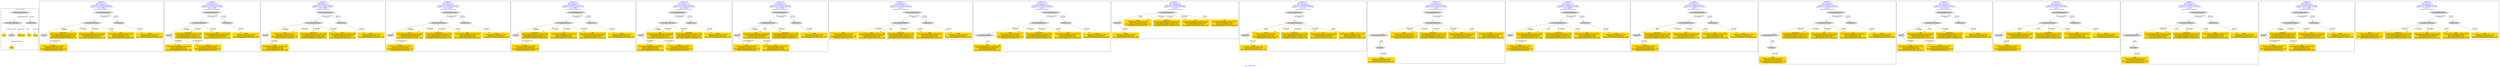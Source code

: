 digraph n0 {
fontcolor="blue"
remincross="true"
label="s16-s-hammer.xml"
subgraph cluster_0 {
label="1-correct model"
n2[style="filled",color="white",fillcolor="lightgray",label="CulturalHeritageObject1"];
n3[shape="plaintext",style="filled",fillcolor="gold",label="year"];
n4[style="filled",color="white",fillcolor="lightgray",label="Person1"];
n5[shape="plaintext",style="filled",fillcolor="gold",label="description"];
n6[shape="plaintext",style="filled",fillcolor="gold",label="title"];
n7[shape="plaintext",style="filled",fillcolor="gold",label="artist"];
n8[style="filled",color="white",fillcolor="lightgray",label="EuropeanaAggregation1"];
n9[style="filled",color="white",fillcolor="lightgray",label="WebResource1"];
n10[shape="plaintext",style="filled",fillcolor="gold",label="image"];
}
subgraph cluster_1 {
label="candidate 0\nlink coherence:1.0\nnode coherence:1.0\nconfidence:0.5282610560645083\nmapping score:0.5760870186881694\ncost:7.99998\n-precision:0.75-recall:0.75"
n12[style="filled",color="white",fillcolor="lightgray",label="CulturalHeritageObject1"];
n13[style="filled",color="white",fillcolor="lightgray",label="Person1"];
n14[style="filled",color="white",fillcolor="lightgray",label="EuropeanaAggregation1"];
n15[style="filled",color="white",fillcolor="lightgray",label="WebResource1"];
n16[shape="plaintext",style="filled",fillcolor="gold",label="description\n[CulturalHeritageObject,provenance,0.738]\n[CulturalHeritageObject,extent,0.112]\n[CulturalHeritageObject,medium,0.077]\n[CulturalHeritageObject,description,0.073]"];
n17[shape="plaintext",style="filled",fillcolor="gold",label="artist\n[Person,nameOfThePerson,0.398]\n[Document,classLink,0.286]\n[CulturalHeritageObject,provenance,0.174]\n[WebResource,classLink,0.143]"];
n18[shape="plaintext",style="filled",fillcolor="gold",label="title\n[CulturalHeritageObject,description,0.388]\n[CulturalHeritageObject,title,0.289]\n[Document,classLink,0.208]\n[CulturalHeritageObject,provenance,0.116]"];
n19[shape="plaintext",style="filled",fillcolor="gold",label="year\n[CulturalHeritageObject,created,0.384]\n[Person,dateOfBirth,0.355]\n[Person,dateOfDeath,0.169]\n[CulturalHeritageObject,provenance,0.092]"];
n20[shape="plaintext",style="filled",fillcolor="gold",label="image\n[WebResource,classLink,0.734]\n[Document,classLink,0.223]\n[CulturalHeritageObject,description,0.043]"];
}
subgraph cluster_2 {
label="candidate 1\nlink coherence:1.0\nnode coherence:1.0\nconfidence:0.5224147761054005\nmapping score:0.5741382587018001\ncost:7.99998\n-precision:0.62-recall:0.62"
n22[style="filled",color="white",fillcolor="lightgray",label="CulturalHeritageObject1"];
n23[style="filled",color="white",fillcolor="lightgray",label="Person1"];
n24[style="filled",color="white",fillcolor="lightgray",label="EuropeanaAggregation1"];
n25[style="filled",color="white",fillcolor="lightgray",label="WebResource1"];
n26[shape="plaintext",style="filled",fillcolor="gold",label="year\n[CulturalHeritageObject,created,0.384]\n[Person,dateOfBirth,0.355]\n[Person,dateOfDeath,0.169]\n[CulturalHeritageObject,provenance,0.092]"];
n27[shape="plaintext",style="filled",fillcolor="gold",label="description\n[CulturalHeritageObject,provenance,0.738]\n[CulturalHeritageObject,extent,0.112]\n[CulturalHeritageObject,medium,0.077]\n[CulturalHeritageObject,description,0.073]"];
n28[shape="plaintext",style="filled",fillcolor="gold",label="artist\n[Person,nameOfThePerson,0.398]\n[Document,classLink,0.286]\n[CulturalHeritageObject,provenance,0.174]\n[WebResource,classLink,0.143]"];
n29[shape="plaintext",style="filled",fillcolor="gold",label="title\n[CulturalHeritageObject,description,0.388]\n[CulturalHeritageObject,title,0.289]\n[Document,classLink,0.208]\n[CulturalHeritageObject,provenance,0.116]"];
n30[shape="plaintext",style="filled",fillcolor="gold",label="image\n[WebResource,classLink,0.734]\n[Document,classLink,0.223]\n[CulturalHeritageObject,description,0.043]"];
}
subgraph cluster_3 {
label="candidate 10\nlink coherence:1.0\nnode coherence:1.0\nconfidence:0.4776035413821389\nmapping score:0.559201180460713\ncost:7.99998\n-precision:0.5-recall:0.5"
n32[style="filled",color="white",fillcolor="lightgray",label="CulturalHeritageObject1"];
n33[style="filled",color="white",fillcolor="lightgray",label="Person1"];
n34[style="filled",color="white",fillcolor="lightgray",label="EuropeanaAggregation1"];
n35[style="filled",color="white",fillcolor="lightgray",label="WebResource1"];
n36[shape="plaintext",style="filled",fillcolor="gold",label="artist\n[Person,nameOfThePerson,0.398]\n[Document,classLink,0.286]\n[CulturalHeritageObject,provenance,0.174]\n[WebResource,classLink,0.143]"];
n37[shape="plaintext",style="filled",fillcolor="gold",label="year\n[CulturalHeritageObject,created,0.384]\n[Person,dateOfBirth,0.355]\n[Person,dateOfDeath,0.169]\n[CulturalHeritageObject,provenance,0.092]"];
n38[shape="plaintext",style="filled",fillcolor="gold",label="description\n[CulturalHeritageObject,provenance,0.738]\n[CulturalHeritageObject,extent,0.112]\n[CulturalHeritageObject,medium,0.077]\n[CulturalHeritageObject,description,0.073]"];
n39[shape="plaintext",style="filled",fillcolor="gold",label="title\n[CulturalHeritageObject,description,0.388]\n[CulturalHeritageObject,title,0.289]\n[Document,classLink,0.208]\n[CulturalHeritageObject,provenance,0.116]"];
n40[shape="plaintext",style="filled",fillcolor="gold",label="image\n[WebResource,classLink,0.734]\n[Document,classLink,0.223]\n[CulturalHeritageObject,description,0.043]"];
}
subgraph cluster_4 {
label="candidate 11\nlink coherence:1.0\nnode coherence:1.0\nconfidence:0.47386742631319523\nmapping score:0.5579558087710651\ncost:7.99998\n-precision:0.75-recall:0.75"
n42[style="filled",color="white",fillcolor="lightgray",label="CulturalHeritageObject1"];
n43[style="filled",color="white",fillcolor="lightgray",label="Person1"];
n44[style="filled",color="white",fillcolor="lightgray",label="EuropeanaAggregation1"];
n45[style="filled",color="white",fillcolor="lightgray",label="WebResource1"];
n46[shape="plaintext",style="filled",fillcolor="gold",label="title\n[CulturalHeritageObject,description,0.388]\n[CulturalHeritageObject,title,0.289]\n[Document,classLink,0.208]\n[CulturalHeritageObject,provenance,0.116]"];
n47[shape="plaintext",style="filled",fillcolor="gold",label="description\n[CulturalHeritageObject,provenance,0.738]\n[CulturalHeritageObject,extent,0.112]\n[CulturalHeritageObject,medium,0.077]\n[CulturalHeritageObject,description,0.073]"];
n48[shape="plaintext",style="filled",fillcolor="gold",label="artist\n[Person,nameOfThePerson,0.398]\n[Document,classLink,0.286]\n[CulturalHeritageObject,provenance,0.174]\n[WebResource,classLink,0.143]"];
n49[shape="plaintext",style="filled",fillcolor="gold",label="year\n[CulturalHeritageObject,created,0.384]\n[Person,dateOfBirth,0.355]\n[Person,dateOfDeath,0.169]\n[CulturalHeritageObject,provenance,0.092]"];
n50[shape="plaintext",style="filled",fillcolor="gold",label="image\n[WebResource,classLink,0.734]\n[Document,classLink,0.223]\n[CulturalHeritageObject,description,0.043]"];
}
subgraph cluster_5 {
label="candidate 12\nlink coherence:1.0\nnode coherence:1.0\nconfidence:0.46998798714537315\nmapping score:0.5566626623817911\ncost:7.99998\n-precision:0.62-recall:0.62"
n52[style="filled",color="white",fillcolor="lightgray",label="CulturalHeritageObject1"];
n53[style="filled",color="white",fillcolor="lightgray",label="Person1"];
n54[style="filled",color="white",fillcolor="lightgray",label="EuropeanaAggregation1"];
n55[style="filled",color="white",fillcolor="lightgray",label="WebResource1"];
n56[shape="plaintext",style="filled",fillcolor="gold",label="description\n[CulturalHeritageObject,provenance,0.738]\n[CulturalHeritageObject,extent,0.112]\n[CulturalHeritageObject,medium,0.077]\n[CulturalHeritageObject,description,0.073]"];
n57[shape="plaintext",style="filled",fillcolor="gold",label="year\n[CulturalHeritageObject,created,0.384]\n[Person,dateOfBirth,0.355]\n[Person,dateOfDeath,0.169]\n[CulturalHeritageObject,provenance,0.092]"];
n58[shape="plaintext",style="filled",fillcolor="gold",label="artist\n[Person,nameOfThePerson,0.398]\n[Document,classLink,0.286]\n[CulturalHeritageObject,provenance,0.174]\n[WebResource,classLink,0.143]"];
n59[shape="plaintext",style="filled",fillcolor="gold",label="title\n[CulturalHeritageObject,description,0.388]\n[CulturalHeritageObject,title,0.289]\n[Document,classLink,0.208]\n[CulturalHeritageObject,provenance,0.116]"];
n60[shape="plaintext",style="filled",fillcolor="gold",label="image\n[WebResource,classLink,0.734]\n[Document,classLink,0.223]\n[CulturalHeritageObject,description,0.043]"];
}
subgraph cluster_6 {
label="candidate 13\nlink coherence:1.0\nnode coherence:1.0\nconfidence:0.4680211463540875\nmapping score:0.5560070487846959\ncost:7.99998\n-precision:0.62-recall:0.62"
n62[style="filled",color="white",fillcolor="lightgray",label="CulturalHeritageObject1"];
n63[style="filled",color="white",fillcolor="lightgray",label="Person1"];
n64[style="filled",color="white",fillcolor="lightgray",label="EuropeanaAggregation1"];
n65[style="filled",color="white",fillcolor="lightgray",label="WebResource1"];
n66[shape="plaintext",style="filled",fillcolor="gold",label="title\n[CulturalHeritageObject,description,0.388]\n[CulturalHeritageObject,title,0.289]\n[Document,classLink,0.208]\n[CulturalHeritageObject,provenance,0.116]"];
n67[shape="plaintext",style="filled",fillcolor="gold",label="year\n[CulturalHeritageObject,created,0.384]\n[Person,dateOfBirth,0.355]\n[Person,dateOfDeath,0.169]\n[CulturalHeritageObject,provenance,0.092]"];
n68[shape="plaintext",style="filled",fillcolor="gold",label="description\n[CulturalHeritageObject,provenance,0.738]\n[CulturalHeritageObject,extent,0.112]\n[CulturalHeritageObject,medium,0.077]\n[CulturalHeritageObject,description,0.073]"];
n69[shape="plaintext",style="filled",fillcolor="gold",label="artist\n[Person,nameOfThePerson,0.398]\n[Document,classLink,0.286]\n[CulturalHeritageObject,provenance,0.174]\n[WebResource,classLink,0.143]"];
n70[shape="plaintext",style="filled",fillcolor="gold",label="image\n[WebResource,classLink,0.734]\n[Document,classLink,0.223]\n[CulturalHeritageObject,description,0.043]"];
}
subgraph cluster_7 {
label="candidate 14\nlink coherence:1.0\nnode coherence:1.0\nconfidence:0.46550281766330837\nmapping score:0.5551676058877695\ncost:7.99998\n-precision:0.75-recall:0.75"
n72[style="filled",color="white",fillcolor="lightgray",label="CulturalHeritageObject1"];
n73[style="filled",color="white",fillcolor="lightgray",label="Person1"];
n74[style="filled",color="white",fillcolor="lightgray",label="EuropeanaAggregation1"];
n75[style="filled",color="white",fillcolor="lightgray",label="WebResource1"];
n76[shape="plaintext",style="filled",fillcolor="gold",label="title\n[CulturalHeritageObject,description,0.388]\n[CulturalHeritageObject,title,0.289]\n[Document,classLink,0.208]\n[CulturalHeritageObject,provenance,0.116]"];
n77[shape="plaintext",style="filled",fillcolor="gold",label="description\n[CulturalHeritageObject,provenance,0.738]\n[CulturalHeritageObject,extent,0.112]\n[CulturalHeritageObject,medium,0.077]\n[CulturalHeritageObject,description,0.073]"];
n78[shape="plaintext",style="filled",fillcolor="gold",label="artist\n[Person,nameOfThePerson,0.398]\n[Document,classLink,0.286]\n[CulturalHeritageObject,provenance,0.174]\n[WebResource,classLink,0.143]"];
n79[shape="plaintext",style="filled",fillcolor="gold",label="year\n[CulturalHeritageObject,created,0.384]\n[Person,dateOfBirth,0.355]\n[Person,dateOfDeath,0.169]\n[CulturalHeritageObject,provenance,0.092]"];
n80[shape="plaintext",style="filled",fillcolor="gold",label="image\n[WebResource,classLink,0.734]\n[Document,classLink,0.223]\n[CulturalHeritageObject,description,0.043]"];
}
subgraph cluster_8 {
label="candidate 15\nlink coherence:1.0\nnode coherence:1.0\nconfidence:0.4636542927445572\nmapping score:0.5878847642481858\ncost:7.0\n-precision:0.71-recall:0.62"
n82[style="filled",color="white",fillcolor="lightgray",label="EuropeanaAggregation1"];
n83[style="filled",color="white",fillcolor="lightgray",label="CulturalHeritageObject1"];
n84[style="filled",color="white",fillcolor="lightgray",label="WebResource1"];
n85[shape="plaintext",style="filled",fillcolor="gold",label="artist\n[Person,nameOfThePerson,0.398]\n[Document,classLink,0.286]\n[CulturalHeritageObject,provenance,0.174]\n[WebResource,classLink,0.143]"];
n86[shape="plaintext",style="filled",fillcolor="gold",label="title\n[CulturalHeritageObject,description,0.388]\n[CulturalHeritageObject,title,0.289]\n[Document,classLink,0.208]\n[CulturalHeritageObject,provenance,0.116]"];
n87[shape="plaintext",style="filled",fillcolor="gold",label="description\n[CulturalHeritageObject,provenance,0.738]\n[CulturalHeritageObject,extent,0.112]\n[CulturalHeritageObject,medium,0.077]\n[CulturalHeritageObject,description,0.073]"];
n88[shape="plaintext",style="filled",fillcolor="gold",label="year\n[CulturalHeritageObject,created,0.384]\n[Person,dateOfBirth,0.355]\n[Person,dateOfDeath,0.169]\n[CulturalHeritageObject,provenance,0.092]"];
n89[shape="plaintext",style="filled",fillcolor="gold",label="image\n[WebResource,classLink,0.734]\n[Document,classLink,0.223]\n[CulturalHeritageObject,description,0.043]"];
}
subgraph cluster_9 {
label="candidate 16\nlink coherence:1.0\nnode coherence:1.0\nconfidence:0.4636542927445572\nmapping score:0.5545514309148524\ncost:8.0\n-precision:0.5-recall:0.5"
n91[style="filled",color="white",fillcolor="lightgray",label="CulturalHeritageObject1"];
n92[style="filled",color="white",fillcolor="lightgray",label="CulturalHeritageObject2"];
n93[style="filled",color="white",fillcolor="lightgray",label="EuropeanaAggregation1"];
n94[style="filled",color="white",fillcolor="lightgray",label="WebResource1"];
n95[shape="plaintext",style="filled",fillcolor="gold",label="artist\n[Person,nameOfThePerson,0.398]\n[Document,classLink,0.286]\n[CulturalHeritageObject,provenance,0.174]\n[WebResource,classLink,0.143]"];
n96[shape="plaintext",style="filled",fillcolor="gold",label="description\n[CulturalHeritageObject,provenance,0.738]\n[CulturalHeritageObject,extent,0.112]\n[CulturalHeritageObject,medium,0.077]\n[CulturalHeritageObject,description,0.073]"];
n97[shape="plaintext",style="filled",fillcolor="gold",label="year\n[CulturalHeritageObject,created,0.384]\n[Person,dateOfBirth,0.355]\n[Person,dateOfDeath,0.169]\n[CulturalHeritageObject,provenance,0.092]"];
n98[shape="plaintext",style="filled",fillcolor="gold",label="image\n[WebResource,classLink,0.734]\n[Document,classLink,0.223]\n[CulturalHeritageObject,description,0.043]"];
n99[shape="plaintext",style="filled",fillcolor="gold",label="title\n[CulturalHeritageObject,description,0.388]\n[CulturalHeritageObject,title,0.289]\n[Document,classLink,0.208]\n[CulturalHeritageObject,provenance,0.116]"];
}
subgraph cluster_10 {
label="candidate 17\nlink coherence:1.0\nnode coherence:1.0\nconfidence:0.38135826289551467\nmapping score:0.5604527542985049\ncost:6.0\n-precision:0.17-recall:0.12"
n101[style="filled",color="white",fillcolor="lightgray",label="CulturalHeritageObject1"];
n102[style="filled",color="white",fillcolor="lightgray",label="Document1"];
n103[shape="plaintext",style="filled",fillcolor="gold",label="artist\n[Person,nameOfThePerson,0.398]\n[Document,classLink,0.286]\n[CulturalHeritageObject,provenance,0.174]\n[WebResource,classLink,0.143]"];
n104[shape="plaintext",style="filled",fillcolor="gold",label="image\n[WebResource,classLink,0.734]\n[Document,classLink,0.223]\n[CulturalHeritageObject,description,0.043]"];
n105[shape="plaintext",style="filled",fillcolor="gold",label="description\n[CulturalHeritageObject,provenance,0.738]\n[CulturalHeritageObject,extent,0.112]\n[CulturalHeritageObject,medium,0.077]\n[CulturalHeritageObject,description,0.073]"];
n106[shape="plaintext",style="filled",fillcolor="gold",label="title\n[CulturalHeritageObject,description,0.388]\n[CulturalHeritageObject,title,0.289]\n[Document,classLink,0.208]\n[CulturalHeritageObject,provenance,0.116]"];
n107[shape="plaintext",style="filled",fillcolor="gold",label="year\n[CulturalHeritageObject,created,0.384]\n[Person,dateOfBirth,0.355]\n[Person,dateOfDeath,0.169]\n[CulturalHeritageObject,provenance,0.092]"];
}
subgraph cluster_11 {
label="candidate 18\nlink coherence:1.0\nnode coherence:1.0\nconfidence:0.38135826289551467\nmapping score:0.5604527542985049\ncost:7.0\n-precision:0.29-recall:0.25"
n109[style="filled",color="white",fillcolor="lightgray",label="CulturalHeritageObject1"];
n110[style="filled",color="white",fillcolor="lightgray",label="Document1"];
n111[style="filled",color="white",fillcolor="lightgray",label="EuropeanaAggregation1"];
n112[shape="plaintext",style="filled",fillcolor="gold",label="artist\n[Person,nameOfThePerson,0.398]\n[Document,classLink,0.286]\n[CulturalHeritageObject,provenance,0.174]\n[WebResource,classLink,0.143]"];
n113[shape="plaintext",style="filled",fillcolor="gold",label="image\n[WebResource,classLink,0.734]\n[Document,classLink,0.223]\n[CulturalHeritageObject,description,0.043]"];
n114[shape="plaintext",style="filled",fillcolor="gold",label="description\n[CulturalHeritageObject,provenance,0.738]\n[CulturalHeritageObject,extent,0.112]\n[CulturalHeritageObject,medium,0.077]\n[CulturalHeritageObject,description,0.073]"];
n115[shape="plaintext",style="filled",fillcolor="gold",label="title\n[CulturalHeritageObject,description,0.388]\n[CulturalHeritageObject,title,0.289]\n[Document,classLink,0.208]\n[CulturalHeritageObject,provenance,0.116]"];
n116[shape="plaintext",style="filled",fillcolor="gold",label="year\n[CulturalHeritageObject,created,0.384]\n[Person,dateOfBirth,0.355]\n[Person,dateOfDeath,0.169]\n[CulturalHeritageObject,provenance,0.092]"];
}
subgraph cluster_12 {
label="candidate 19\nlink coherence:1.0\nnode coherence:1.0\nconfidence:0.38135826289551467\nmapping score:0.5604527542985049\ncost:8.0\n-precision:0.25-recall:0.25"
n118[style="filled",color="white",fillcolor="lightgray",label="CulturalHeritageObject1"];
n119[style="filled",color="white",fillcolor="lightgray",label="CulturalHeritageObject2"];
n120[style="filled",color="white",fillcolor="lightgray",label="Document2"];
n121[style="filled",color="white",fillcolor="lightgray",label="EuropeanaAggregation1"];
n122[shape="plaintext",style="filled",fillcolor="gold",label="artist\n[Person,nameOfThePerson,0.398]\n[Document,classLink,0.286]\n[CulturalHeritageObject,provenance,0.174]\n[WebResource,classLink,0.143]"];
n123[shape="plaintext",style="filled",fillcolor="gold",label="description\n[CulturalHeritageObject,provenance,0.738]\n[CulturalHeritageObject,extent,0.112]\n[CulturalHeritageObject,medium,0.077]\n[CulturalHeritageObject,description,0.073]"];
n124[shape="plaintext",style="filled",fillcolor="gold",label="title\n[CulturalHeritageObject,description,0.388]\n[CulturalHeritageObject,title,0.289]\n[Document,classLink,0.208]\n[CulturalHeritageObject,provenance,0.116]"];
n125[shape="plaintext",style="filled",fillcolor="gold",label="year\n[CulturalHeritageObject,created,0.384]\n[Person,dateOfBirth,0.355]\n[Person,dateOfDeath,0.169]\n[CulturalHeritageObject,provenance,0.092]"];
n126[shape="plaintext",style="filled",fillcolor="gold",label="image\n[WebResource,classLink,0.734]\n[Document,classLink,0.223]\n[CulturalHeritageObject,description,0.043]"];
}
subgraph cluster_13 {
label="candidate 2\nlink coherence:1.0\nnode coherence:1.0\nconfidence:0.5084655274678188\nmapping score:0.5694885091559396\ncost:7.99998\n-precision:0.88-recall:0.88"
n128[style="filled",color="white",fillcolor="lightgray",label="CulturalHeritageObject1"];
n129[style="filled",color="white",fillcolor="lightgray",label="Person1"];
n130[style="filled",color="white",fillcolor="lightgray",label="EuropeanaAggregation1"];
n131[style="filled",color="white",fillcolor="lightgray",label="WebResource1"];
n132[shape="plaintext",style="filled",fillcolor="gold",label="title\n[CulturalHeritageObject,description,0.388]\n[CulturalHeritageObject,title,0.289]\n[Document,classLink,0.208]\n[CulturalHeritageObject,provenance,0.116]"];
n133[shape="plaintext",style="filled",fillcolor="gold",label="description\n[CulturalHeritageObject,provenance,0.738]\n[CulturalHeritageObject,extent,0.112]\n[CulturalHeritageObject,medium,0.077]\n[CulturalHeritageObject,description,0.073]"];
n134[shape="plaintext",style="filled",fillcolor="gold",label="artist\n[Person,nameOfThePerson,0.398]\n[Document,classLink,0.286]\n[CulturalHeritageObject,provenance,0.174]\n[WebResource,classLink,0.143]"];
n135[shape="plaintext",style="filled",fillcolor="gold",label="year\n[CulturalHeritageObject,created,0.384]\n[Person,dateOfBirth,0.355]\n[Person,dateOfDeath,0.169]\n[CulturalHeritageObject,provenance,0.092]"];
n136[shape="plaintext",style="filled",fillcolor="gold",label="image\n[WebResource,classLink,0.734]\n[Document,classLink,0.223]\n[CulturalHeritageObject,description,0.043]"];
}
subgraph cluster_14 {
label="candidate 3\nlink coherence:1.0\nnode coherence:1.0\nconfidence:0.505848277924813\nmapping score:0.5686160926416043\ncost:8.0\n-precision:0.5-recall:0.5"
n138[style="filled",color="white",fillcolor="lightgray",label="CulturalHeritageObject1"];
n139[style="filled",color="white",fillcolor="lightgray",label="Document1"];
n140[style="filled",color="white",fillcolor="lightgray",label="EuropeanaAggregation1"];
n141[style="filled",color="white",fillcolor="lightgray",label="WebResource1"];
n142[shape="plaintext",style="filled",fillcolor="gold",label="description\n[CulturalHeritageObject,provenance,0.738]\n[CulturalHeritageObject,extent,0.112]\n[CulturalHeritageObject,medium,0.077]\n[CulturalHeritageObject,description,0.073]"];
n143[shape="plaintext",style="filled",fillcolor="gold",label="artist\n[Person,nameOfThePerson,0.398]\n[Document,classLink,0.286]\n[CulturalHeritageObject,provenance,0.174]\n[WebResource,classLink,0.143]"];
n144[shape="plaintext",style="filled",fillcolor="gold",label="title\n[CulturalHeritageObject,description,0.388]\n[CulturalHeritageObject,title,0.289]\n[Document,classLink,0.208]\n[CulturalHeritageObject,provenance,0.116]"];
n145[shape="plaintext",style="filled",fillcolor="gold",label="year\n[CulturalHeritageObject,created,0.384]\n[Person,dateOfBirth,0.355]\n[Person,dateOfDeath,0.169]\n[CulturalHeritageObject,provenance,0.092]"];
n146[shape="plaintext",style="filled",fillcolor="gold",label="image\n[WebResource,classLink,0.734]\n[Document,classLink,0.223]\n[CulturalHeritageObject,description,0.043]"];
}
subgraph cluster_15 {
label="candidate 4\nlink coherence:1.0\nnode coherence:1.0\nconfidence:0.505848277924813\nmapping score:0.5686160926416043\ncost:9.0\n-precision:0.44-recall:0.5"
n148[style="filled",color="white",fillcolor="lightgray",label="CulturalHeritageObject1"];
n149[style="filled",color="white",fillcolor="lightgray",label="CulturalHeritageObject2"];
n150[style="filled",color="white",fillcolor="lightgray",label="Document2"];
n151[style="filled",color="white",fillcolor="lightgray",label="EuropeanaAggregation1"];
n152[style="filled",color="white",fillcolor="lightgray",label="WebResource1"];
n153[shape="plaintext",style="filled",fillcolor="gold",label="description\n[CulturalHeritageObject,provenance,0.738]\n[CulturalHeritageObject,extent,0.112]\n[CulturalHeritageObject,medium,0.077]\n[CulturalHeritageObject,description,0.073]"];
n154[shape="plaintext",style="filled",fillcolor="gold",label="title\n[CulturalHeritageObject,description,0.388]\n[CulturalHeritageObject,title,0.289]\n[Document,classLink,0.208]\n[CulturalHeritageObject,provenance,0.116]"];
n155[shape="plaintext",style="filled",fillcolor="gold",label="year\n[CulturalHeritageObject,created,0.384]\n[Person,dateOfBirth,0.355]\n[Person,dateOfDeath,0.169]\n[CulturalHeritageObject,provenance,0.092]"];
n156[shape="plaintext",style="filled",fillcolor="gold",label="image\n[WebResource,classLink,0.734]\n[Document,classLink,0.223]\n[CulturalHeritageObject,description,0.043]"];
n157[shape="plaintext",style="filled",fillcolor="gold",label="artist\n[Person,nameOfThePerson,0.398]\n[Document,classLink,0.286]\n[CulturalHeritageObject,provenance,0.174]\n[WebResource,classLink,0.143]"];
}
subgraph cluster_16 {
label="candidate 5\nlink coherence:1.0\nnode coherence:1.0\nconfidence:0.5026192475087111\nmapping score:0.5675397491695703\ncost:7.99998\n-precision:0.75-recall:0.75"
n159[style="filled",color="white",fillcolor="lightgray",label="CulturalHeritageObject1"];
n160[style="filled",color="white",fillcolor="lightgray",label="Person1"];
n161[style="filled",color="white",fillcolor="lightgray",label="EuropeanaAggregation1"];
n162[style="filled",color="white",fillcolor="lightgray",label="WebResource1"];
n163[shape="plaintext",style="filled",fillcolor="gold",label="year\n[CulturalHeritageObject,created,0.384]\n[Person,dateOfBirth,0.355]\n[Person,dateOfDeath,0.169]\n[CulturalHeritageObject,provenance,0.092]"];
n164[shape="plaintext",style="filled",fillcolor="gold",label="title\n[CulturalHeritageObject,description,0.388]\n[CulturalHeritageObject,title,0.289]\n[Document,classLink,0.208]\n[CulturalHeritageObject,provenance,0.116]"];
n165[shape="plaintext",style="filled",fillcolor="gold",label="description\n[CulturalHeritageObject,provenance,0.738]\n[CulturalHeritageObject,extent,0.112]\n[CulturalHeritageObject,medium,0.077]\n[CulturalHeritageObject,description,0.073]"];
n166[shape="plaintext",style="filled",fillcolor="gold",label="artist\n[Person,nameOfThePerson,0.398]\n[Document,classLink,0.286]\n[CulturalHeritageObject,provenance,0.174]\n[WebResource,classLink,0.143]"];
n167[shape="plaintext",style="filled",fillcolor="gold",label="image\n[WebResource,classLink,0.734]\n[Document,classLink,0.223]\n[CulturalHeritageObject,description,0.043]"];
}
subgraph cluster_17 {
label="candidate 6\nlink coherence:1.0\nnode coherence:1.0\nconfidence:0.4860527493281235\nmapping score:0.5620175831093744\ncost:8.0\n-precision:0.62-recall:0.62"
n169[style="filled",color="white",fillcolor="lightgray",label="CulturalHeritageObject1"];
n170[style="filled",color="white",fillcolor="lightgray",label="Document1"];
n171[style="filled",color="white",fillcolor="lightgray",label="EuropeanaAggregation1"];
n172[style="filled",color="white",fillcolor="lightgray",label="WebResource1"];
n173[shape="plaintext",style="filled",fillcolor="gold",label="title\n[CulturalHeritageObject,description,0.388]\n[CulturalHeritageObject,title,0.289]\n[Document,classLink,0.208]\n[CulturalHeritageObject,provenance,0.116]"];
n174[shape="plaintext",style="filled",fillcolor="gold",label="description\n[CulturalHeritageObject,provenance,0.738]\n[CulturalHeritageObject,extent,0.112]\n[CulturalHeritageObject,medium,0.077]\n[CulturalHeritageObject,description,0.073]"];
n175[shape="plaintext",style="filled",fillcolor="gold",label="artist\n[Person,nameOfThePerson,0.398]\n[Document,classLink,0.286]\n[CulturalHeritageObject,provenance,0.174]\n[WebResource,classLink,0.143]"];
n176[shape="plaintext",style="filled",fillcolor="gold",label="year\n[CulturalHeritageObject,created,0.384]\n[Person,dateOfBirth,0.355]\n[Person,dateOfDeath,0.169]\n[CulturalHeritageObject,provenance,0.092]"];
n177[shape="plaintext",style="filled",fillcolor="gold",label="image\n[WebResource,classLink,0.734]\n[Document,classLink,0.223]\n[CulturalHeritageObject,description,0.043]"];
}
subgraph cluster_18 {
label="candidate 7\nlink coherence:1.0\nnode coherence:1.0\nconfidence:0.4860527493281235\nmapping score:0.5620175831093744\ncost:9.0\n-precision:0.56-recall:0.62"
n179[style="filled",color="white",fillcolor="lightgray",label="CulturalHeritageObject1"];
n180[style="filled",color="white",fillcolor="lightgray",label="CulturalHeritageObject2"];
n181[style="filled",color="white",fillcolor="lightgray",label="Document2"];
n182[style="filled",color="white",fillcolor="lightgray",label="EuropeanaAggregation1"];
n183[style="filled",color="white",fillcolor="lightgray",label="WebResource1"];
n184[shape="plaintext",style="filled",fillcolor="gold",label="title\n[CulturalHeritageObject,description,0.388]\n[CulturalHeritageObject,title,0.289]\n[Document,classLink,0.208]\n[CulturalHeritageObject,provenance,0.116]"];
n185[shape="plaintext",style="filled",fillcolor="gold",label="description\n[CulturalHeritageObject,provenance,0.738]\n[CulturalHeritageObject,extent,0.112]\n[CulturalHeritageObject,medium,0.077]\n[CulturalHeritageObject,description,0.073]"];
n186[shape="plaintext",style="filled",fillcolor="gold",label="year\n[CulturalHeritageObject,created,0.384]\n[Person,dateOfBirth,0.355]\n[Person,dateOfDeath,0.169]\n[CulturalHeritageObject,provenance,0.092]"];
n187[shape="plaintext",style="filled",fillcolor="gold",label="image\n[WebResource,classLink,0.734]\n[Document,classLink,0.223]\n[CulturalHeritageObject,description,0.043]"];
n188[shape="plaintext",style="filled",fillcolor="gold",label="artist\n[Person,nameOfThePerson,0.398]\n[Document,classLink,0.286]\n[CulturalHeritageObject,provenance,0.174]\n[WebResource,classLink,0.143]"];
}
subgraph cluster_19 {
label="candidate 8\nlink coherence:1.0\nnode coherence:1.0\nconfidence:0.4852983462599979\nmapping score:0.5617661154199992\ncost:7.99998\n-precision:0.62-recall:0.62"
n190[style="filled",color="white",fillcolor="lightgray",label="CulturalHeritageObject1"];
n191[style="filled",color="white",fillcolor="lightgray",label="Person1"];
n192[style="filled",color="white",fillcolor="lightgray",label="EuropeanaAggregation1"];
n193[style="filled",color="white",fillcolor="lightgray",label="WebResource1"];
n194[shape="plaintext",style="filled",fillcolor="gold",label="description\n[CulturalHeritageObject,provenance,0.738]\n[CulturalHeritageObject,extent,0.112]\n[CulturalHeritageObject,medium,0.077]\n[CulturalHeritageObject,description,0.073]"];
n195[shape="plaintext",style="filled",fillcolor="gold",label="artist\n[Person,nameOfThePerson,0.398]\n[Document,classLink,0.286]\n[CulturalHeritageObject,provenance,0.174]\n[WebResource,classLink,0.143]"];
n196[shape="plaintext",style="filled",fillcolor="gold",label="year\n[CulturalHeritageObject,created,0.384]\n[Person,dateOfBirth,0.355]\n[Person,dateOfDeath,0.169]\n[CulturalHeritageObject,provenance,0.092]"];
n197[shape="plaintext",style="filled",fillcolor="gold",label="title\n[CulturalHeritageObject,description,0.388]\n[CulturalHeritageObject,title,0.289]\n[Document,classLink,0.208]\n[CulturalHeritageObject,provenance,0.116]"];
n198[shape="plaintext",style="filled",fillcolor="gold",label="image\n[WebResource,classLink,0.734]\n[Document,classLink,0.223]\n[CulturalHeritageObject,description,0.043]"];
}
subgraph cluster_20 {
label="candidate 9\nlink coherence:1.0\nnode coherence:1.0\nconfidence:0.4834498213412467\nmapping score:0.5944832737804157\ncost:7.0\n-precision:0.57-recall:0.5"
n200[style="filled",color="white",fillcolor="lightgray",label="EuropeanaAggregation1"];
n201[style="filled",color="white",fillcolor="lightgray",label="CulturalHeritageObject1"];
n202[style="filled",color="white",fillcolor="lightgray",label="WebResource1"];
n203[shape="plaintext",style="filled",fillcolor="gold",label="artist\n[Person,nameOfThePerson,0.398]\n[Document,classLink,0.286]\n[CulturalHeritageObject,provenance,0.174]\n[WebResource,classLink,0.143]"];
n204[shape="plaintext",style="filled",fillcolor="gold",label="description\n[CulturalHeritageObject,provenance,0.738]\n[CulturalHeritageObject,extent,0.112]\n[CulturalHeritageObject,medium,0.077]\n[CulturalHeritageObject,description,0.073]"];
n205[shape="plaintext",style="filled",fillcolor="gold",label="title\n[CulturalHeritageObject,description,0.388]\n[CulturalHeritageObject,title,0.289]\n[Document,classLink,0.208]\n[CulturalHeritageObject,provenance,0.116]"];
n206[shape="plaintext",style="filled",fillcolor="gold",label="year\n[CulturalHeritageObject,created,0.384]\n[Person,dateOfBirth,0.355]\n[Person,dateOfDeath,0.169]\n[CulturalHeritageObject,provenance,0.092]"];
n207[shape="plaintext",style="filled",fillcolor="gold",label="image\n[WebResource,classLink,0.734]\n[Document,classLink,0.223]\n[CulturalHeritageObject,description,0.043]"];
}
n2 -> n3[color="brown",fontcolor="black",label="created"]
n2 -> n4[color="brown",fontcolor="black",label="creator"]
n2 -> n5[color="brown",fontcolor="black",label="description"]
n2 -> n6[color="brown",fontcolor="black",label="title"]
n4 -> n7[color="brown",fontcolor="black",label="nameOfThePerson"]
n8 -> n2[color="brown",fontcolor="black",label="aggregatedCHO"]
n8 -> n9[color="brown",fontcolor="black",label="hasView"]
n9 -> n10[color="brown",fontcolor="black",label="classLink"]
n12 -> n13[color="brown",fontcolor="black",label="creator\nw=0.99998"]
n14 -> n12[color="brown",fontcolor="black",label="aggregatedCHO\nw=1.0"]
n14 -> n15[color="brown",fontcolor="black",label="hasView\nw=1.0"]
n12 -> n16[color="brown",fontcolor="black",label="provenance\nw=1.0"]
n13 -> n17[color="brown",fontcolor="black",label="nameOfThePerson\nw=1.0"]
n12 -> n18[color="brown",fontcolor="black",label="description\nw=1.0"]
n12 -> n19[color="brown",fontcolor="black",label="created\nw=1.0"]
n15 -> n20[color="brown",fontcolor="black",label="classLink\nw=1.0"]
n22 -> n23[color="brown",fontcolor="black",label="creator\nw=0.99998"]
n24 -> n22[color="brown",fontcolor="black",label="aggregatedCHO\nw=1.0"]
n24 -> n25[color="brown",fontcolor="black",label="hasView\nw=1.0"]
n23 -> n26[color="brown",fontcolor="black",label="dateOfBirth\nw=1.0"]
n22 -> n27[color="brown",fontcolor="black",label="provenance\nw=1.0"]
n23 -> n28[color="brown",fontcolor="black",label="nameOfThePerson\nw=1.0"]
n22 -> n29[color="brown",fontcolor="black",label="description\nw=1.0"]
n25 -> n30[color="brown",fontcolor="black",label="classLink\nw=1.0"]
n32 -> n33[color="brown",fontcolor="black",label="creator\nw=0.99998"]
n34 -> n32[color="brown",fontcolor="black",label="aggregatedCHO\nw=1.0"]
n34 -> n35[color="brown",fontcolor="black",label="hasView\nw=1.0"]
n32 -> n36[color="brown",fontcolor="black",label="provenance\nw=1.0"]
n33 -> n37[color="brown",fontcolor="black",label="dateOfBirth\nw=1.0"]
n32 -> n38[color="brown",fontcolor="black",label="provenance\nw=1.0"]
n32 -> n39[color="brown",fontcolor="black",label="description\nw=1.0"]
n35 -> n40[color="brown",fontcolor="black",label="classLink\nw=1.0"]
n42 -> n43[color="brown",fontcolor="black",label="creator\nw=0.99998"]
n44 -> n42[color="brown",fontcolor="black",label="aggregatedCHO\nw=1.0"]
n44 -> n45[color="brown",fontcolor="black",label="hasView\nw=1.0"]
n42 -> n46[color="brown",fontcolor="black",label="provenance\nw=1.0"]
n42 -> n47[color="brown",fontcolor="black",label="provenance\nw=1.0"]
n43 -> n48[color="brown",fontcolor="black",label="nameOfThePerson\nw=1.0"]
n42 -> n49[color="brown",fontcolor="black",label="created\nw=1.0"]
n45 -> n50[color="brown",fontcolor="black",label="classLink\nw=1.0"]
n52 -> n53[color="brown",fontcolor="black",label="creator\nw=0.99998"]
n54 -> n52[color="brown",fontcolor="black",label="aggregatedCHO\nw=1.0"]
n54 -> n55[color="brown",fontcolor="black",label="hasView\nw=1.0"]
n52 -> n56[color="brown",fontcolor="black",label="provenance\nw=1.0"]
n52 -> n57[color="brown",fontcolor="black",label="provenance\nw=1.0"]
n53 -> n58[color="brown",fontcolor="black",label="nameOfThePerson\nw=1.0"]
n52 -> n59[color="brown",fontcolor="black",label="description\nw=1.0"]
n55 -> n60[color="brown",fontcolor="black",label="classLink\nw=1.0"]
n62 -> n63[color="brown",fontcolor="black",label="creator\nw=0.99998"]
n64 -> n62[color="brown",fontcolor="black",label="aggregatedCHO\nw=1.0"]
n64 -> n65[color="brown",fontcolor="black",label="hasView\nw=1.0"]
n62 -> n66[color="brown",fontcolor="black",label="provenance\nw=1.0"]
n63 -> n67[color="brown",fontcolor="black",label="dateOfBirth\nw=1.0"]
n62 -> n68[color="brown",fontcolor="black",label="provenance\nw=1.0"]
n63 -> n69[color="brown",fontcolor="black",label="nameOfThePerson\nw=1.0"]
n65 -> n70[color="brown",fontcolor="black",label="classLink\nw=1.0"]
n72 -> n73[color="brown",fontcolor="black",label="creator\nw=0.99998"]
n74 -> n72[color="brown",fontcolor="black",label="aggregatedCHO\nw=1.0"]
n74 -> n75[color="brown",fontcolor="black",label="hasView\nw=1.0"]
n72 -> n76[color="brown",fontcolor="black",label="title\nw=1.0"]
n72 -> n77[color="brown",fontcolor="black",label="provenance\nw=1.0"]
n73 -> n78[color="brown",fontcolor="black",label="nameOfThePerson\nw=1.0"]
n73 -> n79[color="brown",fontcolor="black",label="dateOfDeath\nw=1.0"]
n75 -> n80[color="brown",fontcolor="black",label="classLink\nw=1.0"]
n82 -> n83[color="brown",fontcolor="black",label="aggregatedCHO\nw=1.0"]
n82 -> n84[color="brown",fontcolor="black",label="hasView\nw=1.0"]
n83 -> n85[color="brown",fontcolor="black",label="provenance\nw=1.0"]
n83 -> n86[color="brown",fontcolor="black",label="title\nw=1.0"]
n83 -> n87[color="brown",fontcolor="black",label="provenance\nw=1.0"]
n83 -> n88[color="brown",fontcolor="black",label="created\nw=1.0"]
n84 -> n89[color="brown",fontcolor="black",label="classLink\nw=1.0"]
n91 -> n92[color="brown",fontcolor="black",label="isRelatedTo\nw=1.0"]
n93 -> n91[color="brown",fontcolor="black",label="aggregatedCHO\nw=1.0"]
n93 -> n94[color="brown",fontcolor="black",label="hasView\nw=1.0"]
n91 -> n95[color="brown",fontcolor="black",label="provenance\nw=1.0"]
n91 -> n96[color="brown",fontcolor="black",label="provenance\nw=1.0"]
n91 -> n97[color="brown",fontcolor="black",label="created\nw=1.0"]
n94 -> n98[color="brown",fontcolor="black",label="classLink\nw=1.0"]
n92 -> n99[color="brown",fontcolor="black",label="title\nw=1.0"]
n101 -> n102[color="brown",fontcolor="black",label="page\nw=1.0"]
n101 -> n103[color="brown",fontcolor="black",label="provenance\nw=1.0"]
n102 -> n104[color="brown",fontcolor="black",label="classLink\nw=1.0"]
n101 -> n105[color="brown",fontcolor="black",label="provenance\nw=1.0"]
n101 -> n106[color="brown",fontcolor="black",label="description\nw=1.0"]
n101 -> n107[color="brown",fontcolor="black",label="created\nw=1.0"]
n109 -> n110[color="brown",fontcolor="black",label="page\nw=1.0"]
n111 -> n109[color="brown",fontcolor="black",label="aggregatedCHO\nw=1.0"]
n109 -> n112[color="brown",fontcolor="black",label="provenance\nw=1.0"]
n110 -> n113[color="brown",fontcolor="black",label="classLink\nw=1.0"]
n109 -> n114[color="brown",fontcolor="black",label="provenance\nw=1.0"]
n109 -> n115[color="brown",fontcolor="black",label="description\nw=1.0"]
n109 -> n116[color="brown",fontcolor="black",label="created\nw=1.0"]
n118 -> n119[color="brown",fontcolor="black",label="isRelatedTo\nw=1.0"]
n119 -> n120[color="brown",fontcolor="black",label="page\nw=1.0"]
n121 -> n118[color="brown",fontcolor="black",label="aggregatedCHO\nw=1.0"]
n118 -> n122[color="brown",fontcolor="black",label="provenance\nw=1.0"]
n118 -> n123[color="brown",fontcolor="black",label="provenance\nw=1.0"]
n118 -> n124[color="brown",fontcolor="black",label="description\nw=1.0"]
n118 -> n125[color="brown",fontcolor="black",label="created\nw=1.0"]
n120 -> n126[color="brown",fontcolor="black",label="classLink\nw=1.0"]
n128 -> n129[color="brown",fontcolor="black",label="creator\nw=0.99998"]
n130 -> n128[color="brown",fontcolor="black",label="aggregatedCHO\nw=1.0"]
n130 -> n131[color="brown",fontcolor="black",label="hasView\nw=1.0"]
n128 -> n132[color="brown",fontcolor="black",label="title\nw=1.0"]
n128 -> n133[color="brown",fontcolor="black",label="provenance\nw=1.0"]
n129 -> n134[color="brown",fontcolor="black",label="nameOfThePerson\nw=1.0"]
n128 -> n135[color="brown",fontcolor="black",label="created\nw=1.0"]
n131 -> n136[color="brown",fontcolor="black",label="classLink\nw=1.0"]
n138 -> n139[color="brown",fontcolor="black",label="page\nw=1.0"]
n140 -> n138[color="brown",fontcolor="black",label="aggregatedCHO\nw=1.0"]
n140 -> n141[color="brown",fontcolor="black",label="hasView\nw=1.0"]
n138 -> n142[color="brown",fontcolor="black",label="provenance\nw=1.0"]
n139 -> n143[color="brown",fontcolor="black",label="classLink\nw=1.0"]
n138 -> n144[color="brown",fontcolor="black",label="description\nw=1.0"]
n138 -> n145[color="brown",fontcolor="black",label="created\nw=1.0"]
n141 -> n146[color="brown",fontcolor="black",label="classLink\nw=1.0"]
n148 -> n149[color="brown",fontcolor="black",label="isRelatedTo\nw=1.0"]
n149 -> n150[color="brown",fontcolor="black",label="page\nw=1.0"]
n151 -> n148[color="brown",fontcolor="black",label="aggregatedCHO\nw=1.0"]
n151 -> n152[color="brown",fontcolor="black",label="hasView\nw=1.0"]
n148 -> n153[color="brown",fontcolor="black",label="provenance\nw=1.0"]
n148 -> n154[color="brown",fontcolor="black",label="description\nw=1.0"]
n148 -> n155[color="brown",fontcolor="black",label="created\nw=1.0"]
n152 -> n156[color="brown",fontcolor="black",label="classLink\nw=1.0"]
n150 -> n157[color="brown",fontcolor="black",label="classLink\nw=1.0"]
n159 -> n160[color="brown",fontcolor="black",label="creator\nw=0.99998"]
n161 -> n159[color="brown",fontcolor="black",label="aggregatedCHO\nw=1.0"]
n161 -> n162[color="brown",fontcolor="black",label="hasView\nw=1.0"]
n160 -> n163[color="brown",fontcolor="black",label="dateOfBirth\nw=1.0"]
n159 -> n164[color="brown",fontcolor="black",label="title\nw=1.0"]
n159 -> n165[color="brown",fontcolor="black",label="provenance\nw=1.0"]
n160 -> n166[color="brown",fontcolor="black",label="nameOfThePerson\nw=1.0"]
n162 -> n167[color="brown",fontcolor="black",label="classLink\nw=1.0"]
n169 -> n170[color="brown",fontcolor="black",label="page\nw=1.0"]
n171 -> n169[color="brown",fontcolor="black",label="aggregatedCHO\nw=1.0"]
n171 -> n172[color="brown",fontcolor="black",label="hasView\nw=1.0"]
n169 -> n173[color="brown",fontcolor="black",label="title\nw=1.0"]
n169 -> n174[color="brown",fontcolor="black",label="provenance\nw=1.0"]
n170 -> n175[color="brown",fontcolor="black",label="classLink\nw=1.0"]
n169 -> n176[color="brown",fontcolor="black",label="created\nw=1.0"]
n172 -> n177[color="brown",fontcolor="black",label="classLink\nw=1.0"]
n179 -> n180[color="brown",fontcolor="black",label="isRelatedTo\nw=1.0"]
n180 -> n181[color="brown",fontcolor="black",label="page\nw=1.0"]
n182 -> n179[color="brown",fontcolor="black",label="aggregatedCHO\nw=1.0"]
n182 -> n183[color="brown",fontcolor="black",label="hasView\nw=1.0"]
n179 -> n184[color="brown",fontcolor="black",label="title\nw=1.0"]
n179 -> n185[color="brown",fontcolor="black",label="provenance\nw=1.0"]
n179 -> n186[color="brown",fontcolor="black",label="created\nw=1.0"]
n183 -> n187[color="brown",fontcolor="black",label="classLink\nw=1.0"]
n181 -> n188[color="brown",fontcolor="black",label="classLink\nw=1.0"]
n190 -> n191[color="brown",fontcolor="black",label="creator\nw=0.99998"]
n192 -> n190[color="brown",fontcolor="black",label="aggregatedCHO\nw=1.0"]
n192 -> n193[color="brown",fontcolor="black",label="hasView\nw=1.0"]
n190 -> n194[color="brown",fontcolor="black",label="provenance\nw=1.0"]
n191 -> n195[color="brown",fontcolor="black",label="nameOfThePerson\nw=1.0"]
n191 -> n196[color="brown",fontcolor="black",label="dateOfDeath\nw=1.0"]
n190 -> n197[color="brown",fontcolor="black",label="description\nw=1.0"]
n193 -> n198[color="brown",fontcolor="black",label="classLink\nw=1.0"]
n200 -> n201[color="brown",fontcolor="black",label="aggregatedCHO\nw=1.0"]
n200 -> n202[color="brown",fontcolor="black",label="hasView\nw=1.0"]
n201 -> n203[color="brown",fontcolor="black",label="provenance\nw=1.0"]
n201 -> n204[color="brown",fontcolor="black",label="provenance\nw=1.0"]
n201 -> n205[color="brown",fontcolor="black",label="description\nw=1.0"]
n201 -> n206[color="brown",fontcolor="black",label="created\nw=1.0"]
n202 -> n207[color="brown",fontcolor="black",label="classLink\nw=1.0"]
}
